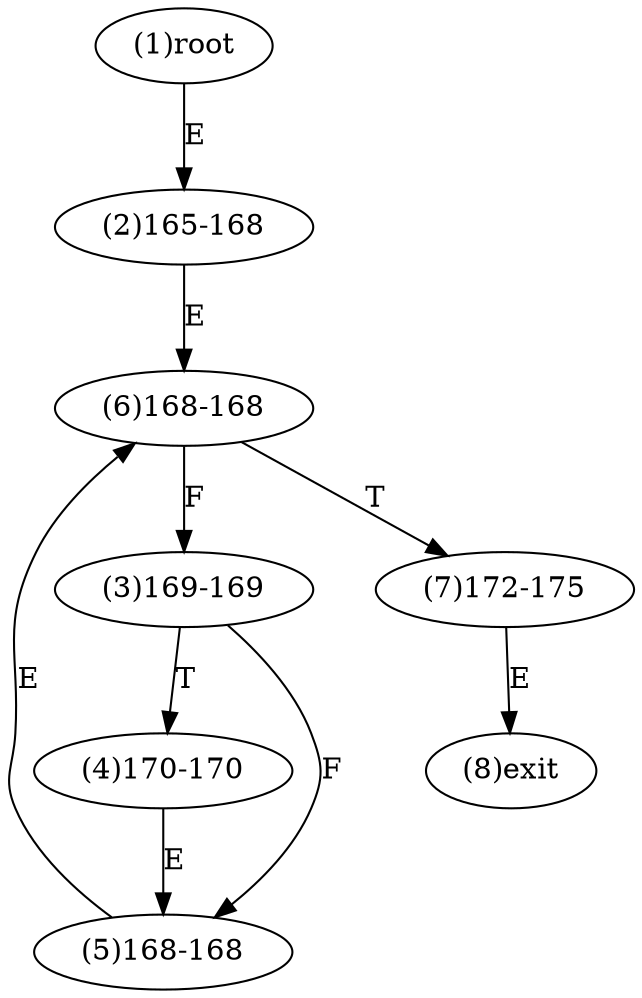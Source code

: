 digraph "" { 
1[ label="(1)root"];
2[ label="(2)165-168"];
3[ label="(3)169-169"];
4[ label="(4)170-170"];
5[ label="(5)168-168"];
6[ label="(6)168-168"];
7[ label="(7)172-175"];
8[ label="(8)exit"];
1->2[ label="E"];
2->6[ label="E"];
3->5[ label="F"];
3->4[ label="T"];
4->5[ label="E"];
5->6[ label="E"];
6->3[ label="F"];
6->7[ label="T"];
7->8[ label="E"];
}